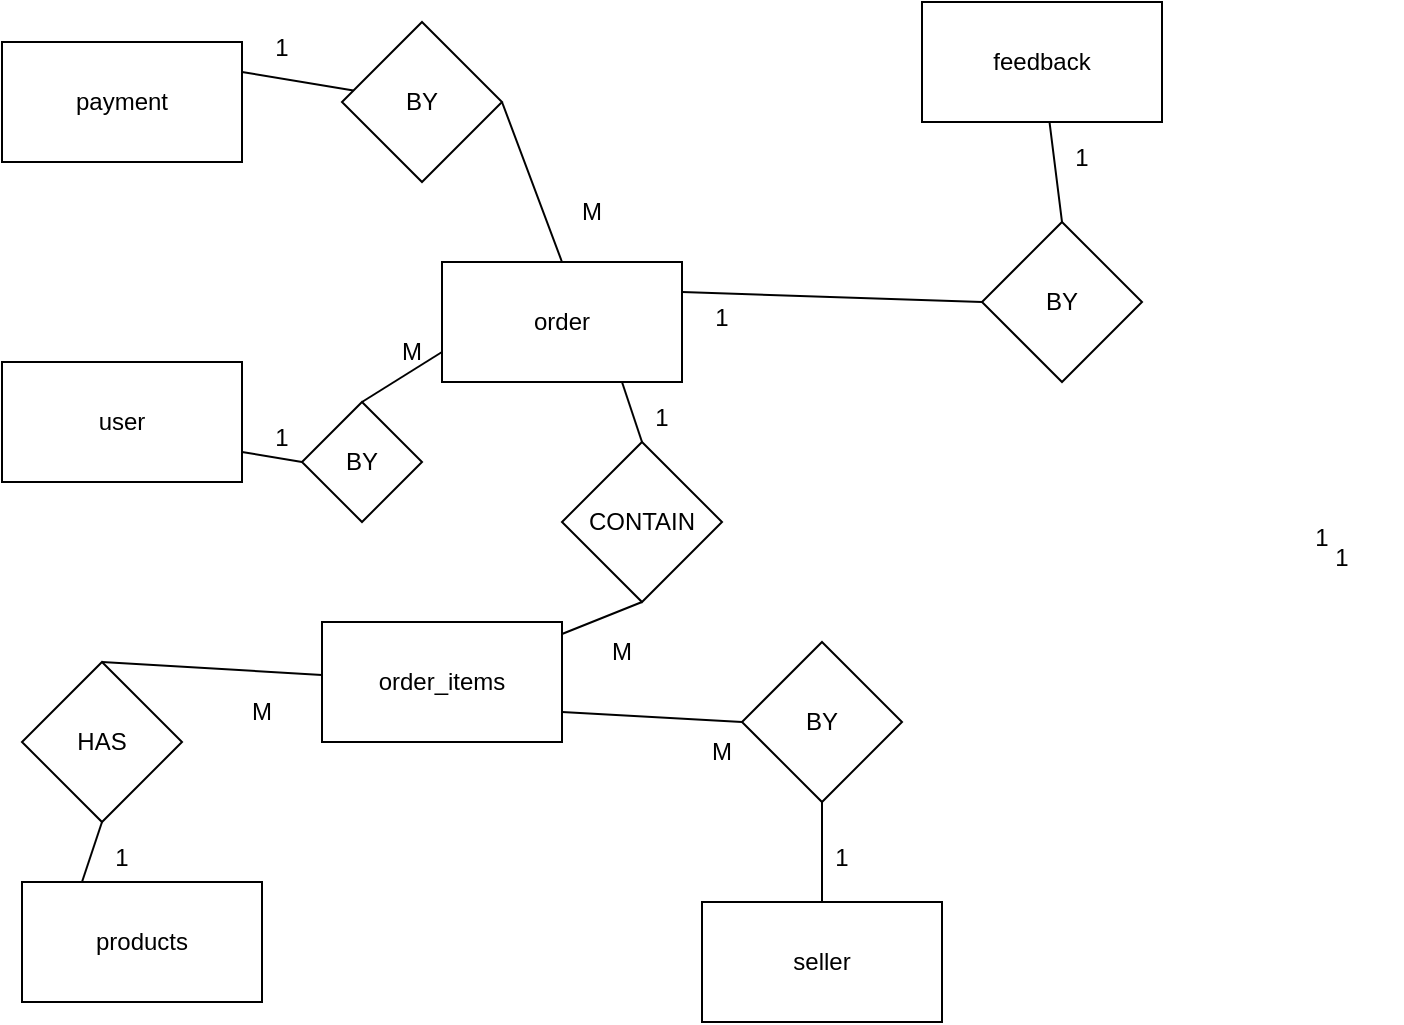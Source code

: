 <mxfile version="24.2.5" type="device">
  <diagram id="R2lEEEUBdFMjLlhIrx00" name="Page-1">
    <mxGraphModel dx="1290" dy="629" grid="1" gridSize="10" guides="1" tooltips="1" connect="1" arrows="1" fold="1" page="1" pageScale="1" pageWidth="850" pageHeight="1100" math="0" shadow="0" extFonts="Permanent Marker^https://fonts.googleapis.com/css?family=Permanent+Marker">
      <root>
        <mxCell id="0" />
        <mxCell id="1" parent="0" />
        <mxCell id="z1xn4ZFf6yAiX2ydWpNW-1" value="order" style="rounded=0;whiteSpace=wrap;html=1;" parent="1" vertex="1">
          <mxGeometry x="270" y="210" width="120" height="60" as="geometry" />
        </mxCell>
        <mxCell id="z1xn4ZFf6yAiX2ydWpNW-2" value="products" style="rounded=0;whiteSpace=wrap;html=1;" parent="1" vertex="1">
          <mxGeometry x="60" y="520" width="120" height="60" as="geometry" />
        </mxCell>
        <mxCell id="z1xn4ZFf6yAiX2ydWpNW-3" value="seller" style="rounded=0;whiteSpace=wrap;html=1;" parent="1" vertex="1">
          <mxGeometry x="400" y="530" width="120" height="60" as="geometry" />
        </mxCell>
        <mxCell id="z1xn4ZFf6yAiX2ydWpNW-4" value="order_items" style="rounded=0;whiteSpace=wrap;html=1;" parent="1" vertex="1">
          <mxGeometry x="210" y="390" width="120" height="60" as="geometry" />
        </mxCell>
        <mxCell id="z1xn4ZFf6yAiX2ydWpNW-5" value="feedback" style="rounded=0;whiteSpace=wrap;html=1;" parent="1" vertex="1">
          <mxGeometry x="510" y="80" width="120" height="60" as="geometry" />
        </mxCell>
        <mxCell id="z1xn4ZFf6yAiX2ydWpNW-6" value="user" style="rounded=0;whiteSpace=wrap;html=1;" parent="1" vertex="1">
          <mxGeometry x="50" y="260" width="120" height="60" as="geometry" />
        </mxCell>
        <mxCell id="z1xn4ZFf6yAiX2ydWpNW-7" value="payment" style="rounded=0;whiteSpace=wrap;html=1;" parent="1" vertex="1">
          <mxGeometry x="50" y="100" width="120" height="60" as="geometry" />
        </mxCell>
        <mxCell id="z1xn4ZFf6yAiX2ydWpNW-8" value="BY" style="rhombus;whiteSpace=wrap;html=1;" parent="1" vertex="1">
          <mxGeometry x="200" y="280" width="60" height="60" as="geometry" />
        </mxCell>
        <mxCell id="z1xn4ZFf6yAiX2ydWpNW-9" value="BY" style="rhombus;whiteSpace=wrap;html=1;" parent="1" vertex="1">
          <mxGeometry x="220" y="90" width="80" height="80" as="geometry" />
        </mxCell>
        <mxCell id="z1xn4ZFf6yAiX2ydWpNW-10" value="CONTAIN" style="rhombus;whiteSpace=wrap;html=1;" parent="1" vertex="1">
          <mxGeometry x="330" y="300" width="80" height="80" as="geometry" />
        </mxCell>
        <mxCell id="z1xn4ZFf6yAiX2ydWpNW-11" value="HAS" style="rhombus;whiteSpace=wrap;html=1;" parent="1" vertex="1">
          <mxGeometry x="60" y="410" width="80" height="80" as="geometry" />
        </mxCell>
        <mxCell id="z1xn4ZFf6yAiX2ydWpNW-12" value="BY" style="rhombus;whiteSpace=wrap;html=1;" parent="1" vertex="1">
          <mxGeometry x="420" y="400" width="80" height="80" as="geometry" />
        </mxCell>
        <mxCell id="z1xn4ZFf6yAiX2ydWpNW-13" value="BY" style="rhombus;whiteSpace=wrap;html=1;" parent="1" vertex="1">
          <mxGeometry x="540" y="190" width="80" height="80" as="geometry" />
        </mxCell>
        <mxCell id="z1xn4ZFf6yAiX2ydWpNW-14" value="" style="endArrow=none;html=1;rounded=0;entryX=1;entryY=0.5;entryDx=0;entryDy=0;exitX=0.5;exitY=0;exitDx=0;exitDy=0;" parent="1" source="z1xn4ZFf6yAiX2ydWpNW-1" target="z1xn4ZFf6yAiX2ydWpNW-9" edge="1">
          <mxGeometry width="50" height="50" relative="1" as="geometry">
            <mxPoint x="400" y="350" as="sourcePoint" />
            <mxPoint x="450" y="300" as="targetPoint" />
          </mxGeometry>
        </mxCell>
        <mxCell id="z1xn4ZFf6yAiX2ydWpNW-16" value="" style="endArrow=none;html=1;rounded=0;entryX=0.5;entryY=0;entryDx=0;entryDy=0;" parent="1" source="z1xn4ZFf6yAiX2ydWpNW-5" target="z1xn4ZFf6yAiX2ydWpNW-13" edge="1">
          <mxGeometry width="50" height="50" relative="1" as="geometry">
            <mxPoint x="400" y="350" as="sourcePoint" />
            <mxPoint x="450" y="300" as="targetPoint" />
          </mxGeometry>
        </mxCell>
        <mxCell id="z1xn4ZFf6yAiX2ydWpNW-17" value="" style="endArrow=none;html=1;rounded=0;exitX=1;exitY=0.25;exitDx=0;exitDy=0;" parent="1" source="z1xn4ZFf6yAiX2ydWpNW-7" target="z1xn4ZFf6yAiX2ydWpNW-9" edge="1">
          <mxGeometry width="50" height="50" relative="1" as="geometry">
            <mxPoint x="410" y="360" as="sourcePoint" />
            <mxPoint x="460" y="310" as="targetPoint" />
          </mxGeometry>
        </mxCell>
        <mxCell id="z1xn4ZFf6yAiX2ydWpNW-18" value="" style="endArrow=none;html=1;rounded=0;entryX=0.5;entryY=0;entryDx=0;entryDy=0;exitX=0.75;exitY=1;exitDx=0;exitDy=0;" parent="1" source="z1xn4ZFf6yAiX2ydWpNW-1" target="z1xn4ZFf6yAiX2ydWpNW-10" edge="1">
          <mxGeometry width="50" height="50" relative="1" as="geometry">
            <mxPoint x="420" y="370" as="sourcePoint" />
            <mxPoint x="470" y="320" as="targetPoint" />
          </mxGeometry>
        </mxCell>
        <mxCell id="z1xn4ZFf6yAiX2ydWpNW-19" value="" style="endArrow=none;html=1;rounded=0;exitX=0.5;exitY=1;exitDx=0;exitDy=0;" parent="1" source="z1xn4ZFf6yAiX2ydWpNW-10" target="z1xn4ZFf6yAiX2ydWpNW-4" edge="1">
          <mxGeometry width="50" height="50" relative="1" as="geometry">
            <mxPoint x="430" y="380" as="sourcePoint" />
            <mxPoint x="480" y="330" as="targetPoint" />
          </mxGeometry>
        </mxCell>
        <mxCell id="z1xn4ZFf6yAiX2ydWpNW-20" value="" style="endArrow=none;html=1;rounded=0;exitX=0.5;exitY=0;exitDx=0;exitDy=0;" parent="1" source="z1xn4ZFf6yAiX2ydWpNW-11" target="z1xn4ZFf6yAiX2ydWpNW-4" edge="1">
          <mxGeometry width="50" height="50" relative="1" as="geometry">
            <mxPoint x="440" y="390" as="sourcePoint" />
            <mxPoint x="490" y="340" as="targetPoint" />
          </mxGeometry>
        </mxCell>
        <mxCell id="z1xn4ZFf6yAiX2ydWpNW-21" value="" style="endArrow=none;html=1;rounded=0;exitX=0;exitY=0.5;exitDx=0;exitDy=0;entryX=1;entryY=0.75;entryDx=0;entryDy=0;" parent="1" source="z1xn4ZFf6yAiX2ydWpNW-12" target="z1xn4ZFf6yAiX2ydWpNW-4" edge="1">
          <mxGeometry width="50" height="50" relative="1" as="geometry">
            <mxPoint x="450" y="400" as="sourcePoint" />
            <mxPoint x="500" y="350" as="targetPoint" />
          </mxGeometry>
        </mxCell>
        <mxCell id="z1xn4ZFf6yAiX2ydWpNW-22" value="" style="endArrow=none;html=1;rounded=0;entryX=0;entryY=0.5;entryDx=0;entryDy=0;exitX=1;exitY=0.25;exitDx=0;exitDy=0;" parent="1" source="z1xn4ZFf6yAiX2ydWpNW-1" target="z1xn4ZFf6yAiX2ydWpNW-13" edge="1">
          <mxGeometry width="50" height="50" relative="1" as="geometry">
            <mxPoint x="420" y="270" as="sourcePoint" />
            <mxPoint x="470" y="220" as="targetPoint" />
          </mxGeometry>
        </mxCell>
        <mxCell id="z1xn4ZFf6yAiX2ydWpNW-24" value="" style="endArrow=none;html=1;rounded=0;entryX=0.5;entryY=0;entryDx=0;entryDy=0;exitX=0;exitY=0.75;exitDx=0;exitDy=0;" parent="1" source="z1xn4ZFf6yAiX2ydWpNW-1" target="z1xn4ZFf6yAiX2ydWpNW-8" edge="1">
          <mxGeometry width="50" height="50" relative="1" as="geometry">
            <mxPoint x="460" y="410" as="sourcePoint" />
            <mxPoint x="510" y="360" as="targetPoint" />
          </mxGeometry>
        </mxCell>
        <mxCell id="z1xn4ZFf6yAiX2ydWpNW-25" value="" style="endArrow=none;html=1;rounded=0;entryX=1;entryY=0.75;entryDx=0;entryDy=0;exitX=0;exitY=0.5;exitDx=0;exitDy=0;" parent="1" source="z1xn4ZFf6yAiX2ydWpNW-8" target="z1xn4ZFf6yAiX2ydWpNW-6" edge="1">
          <mxGeometry width="50" height="50" relative="1" as="geometry">
            <mxPoint x="470" y="420" as="sourcePoint" />
            <mxPoint x="520" y="370" as="targetPoint" />
          </mxGeometry>
        </mxCell>
        <mxCell id="z1xn4ZFf6yAiX2ydWpNW-27" value="" style="endArrow=none;html=1;rounded=0;entryX=0.25;entryY=0;entryDx=0;entryDy=0;exitX=0.5;exitY=1;exitDx=0;exitDy=0;" parent="1" source="z1xn4ZFf6yAiX2ydWpNW-11" target="z1xn4ZFf6yAiX2ydWpNW-2" edge="1">
          <mxGeometry width="50" height="50" relative="1" as="geometry">
            <mxPoint x="490" y="440" as="sourcePoint" />
            <mxPoint x="540" y="390" as="targetPoint" />
          </mxGeometry>
        </mxCell>
        <mxCell id="z1xn4ZFf6yAiX2ydWpNW-29" value="" style="endArrow=none;html=1;rounded=0;exitX=0.5;exitY=1;exitDx=0;exitDy=0;entryX=0.5;entryY=0;entryDx=0;entryDy=0;" parent="1" source="z1xn4ZFf6yAiX2ydWpNW-12" target="z1xn4ZFf6yAiX2ydWpNW-3" edge="1">
          <mxGeometry width="50" height="50" relative="1" as="geometry">
            <mxPoint x="510" y="460" as="sourcePoint" />
            <mxPoint x="560" y="410" as="targetPoint" />
          </mxGeometry>
        </mxCell>
        <mxCell id="z1xn4ZFf6yAiX2ydWpNW-30" value="M" style="text;html=1;align=center;verticalAlign=middle;whiteSpace=wrap;rounded=0;" parent="1" vertex="1">
          <mxGeometry x="350" y="400" width="20" height="10" as="geometry" />
        </mxCell>
        <mxCell id="z1xn4ZFf6yAiX2ydWpNW-31" value="M" style="text;html=1;align=center;verticalAlign=middle;whiteSpace=wrap;rounded=0;" parent="1" vertex="1">
          <mxGeometry x="170" y="430" width="20" height="10" as="geometry" />
        </mxCell>
        <mxCell id="z1xn4ZFf6yAiX2ydWpNW-32" value="M" style="text;html=1;align=center;verticalAlign=middle;whiteSpace=wrap;rounded=0;" parent="1" vertex="1">
          <mxGeometry x="400" y="450" width="20" height="10" as="geometry" />
        </mxCell>
        <mxCell id="z1xn4ZFf6yAiX2ydWpNW-33" value="1&lt;div&gt;&lt;br&gt;&lt;/div&gt;" style="text;html=1;align=center;verticalAlign=middle;whiteSpace=wrap;rounded=0;" parent="1" vertex="1">
          <mxGeometry x="680" y="340" width="60" height="30" as="geometry" />
        </mxCell>
        <mxCell id="z1xn4ZFf6yAiX2ydWpNW-34" value="1&lt;div&gt;&lt;br&gt;&lt;/div&gt;" style="text;html=1;align=center;verticalAlign=middle;whiteSpace=wrap;rounded=0;" parent="1" vertex="1">
          <mxGeometry x="690" y="350" width="60" height="30" as="geometry" />
        </mxCell>
        <mxCell id="z1xn4ZFf6yAiX2ydWpNW-35" value="1&lt;div&gt;&lt;br&gt;&lt;/div&gt;" style="text;html=1;align=center;verticalAlign=middle;whiteSpace=wrap;rounded=0;" parent="1" vertex="1">
          <mxGeometry x="350" y="280" width="60" height="30" as="geometry" />
        </mxCell>
        <mxCell id="z1xn4ZFf6yAiX2ydWpNW-36" value="1&lt;div&gt;&lt;br&gt;&lt;/div&gt;" style="text;html=1;align=center;verticalAlign=middle;whiteSpace=wrap;rounded=0;" parent="1" vertex="1">
          <mxGeometry x="80" y="500" width="60" height="30" as="geometry" />
        </mxCell>
        <mxCell id="z1xn4ZFf6yAiX2ydWpNW-37" value="1&lt;div&gt;&lt;br&gt;&lt;/div&gt;" style="text;html=1;align=center;verticalAlign=middle;whiteSpace=wrap;rounded=0;" parent="1" vertex="1">
          <mxGeometry x="440" y="500" width="60" height="30" as="geometry" />
        </mxCell>
        <mxCell id="z1xn4ZFf6yAiX2ydWpNW-38" value="1&lt;div&gt;&lt;br&gt;&lt;/div&gt;" style="text;html=1;align=center;verticalAlign=middle;whiteSpace=wrap;rounded=0;" parent="1" vertex="1">
          <mxGeometry x="380" y="230" width="60" height="30" as="geometry" />
        </mxCell>
        <mxCell id="z1xn4ZFf6yAiX2ydWpNW-39" value="1&lt;div&gt;&lt;br&gt;&lt;/div&gt;" style="text;html=1;align=center;verticalAlign=middle;whiteSpace=wrap;rounded=0;" parent="1" vertex="1">
          <mxGeometry x="560" y="150" width="60" height="30" as="geometry" />
        </mxCell>
        <mxCell id="z1xn4ZFf6yAiX2ydWpNW-40" value="M" style="text;html=1;align=center;verticalAlign=middle;whiteSpace=wrap;rounded=0;" parent="1" vertex="1">
          <mxGeometry x="230" y="250" width="50" height="10" as="geometry" />
        </mxCell>
        <mxCell id="z1xn4ZFf6yAiX2ydWpNW-42" value="1&lt;div&gt;&lt;br&gt;&lt;/div&gt;" style="text;html=1;align=center;verticalAlign=middle;whiteSpace=wrap;rounded=0;" parent="1" vertex="1">
          <mxGeometry x="160" y="290" width="60" height="30" as="geometry" />
        </mxCell>
        <mxCell id="z1xn4ZFf6yAiX2ydWpNW-43" value="1&lt;div&gt;&lt;br&gt;&lt;/div&gt;" style="text;html=1;align=center;verticalAlign=middle;whiteSpace=wrap;rounded=0;" parent="1" vertex="1">
          <mxGeometry x="160" y="95" width="60" height="30" as="geometry" />
        </mxCell>
        <mxCell id="z1xn4ZFf6yAiX2ydWpNW-44" value="M" style="text;html=1;align=center;verticalAlign=middle;whiteSpace=wrap;rounded=0;" parent="1" vertex="1">
          <mxGeometry x="320" y="140" width="50" height="90" as="geometry" />
        </mxCell>
      </root>
    </mxGraphModel>
  </diagram>
</mxfile>
